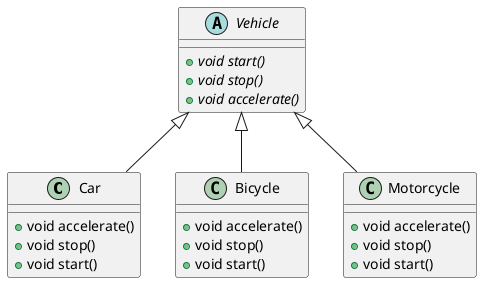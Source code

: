 @startuml
class Car {
+ void accelerate()
+ void stop()
+ void start()
}

class Bicycle {
+ void accelerate()
+ void stop()
+ void start()
}

abstract class Vehicle {
+ {abstract}void start()
+ {abstract}void stop()
+ {abstract}void accelerate()
}

class Motorcycle {
+ void accelerate()
+ void stop()
+ void start()
}



Vehicle <|-- Car
Vehicle <|-- Bicycle
Vehicle <|-- Motorcycle
@enduml